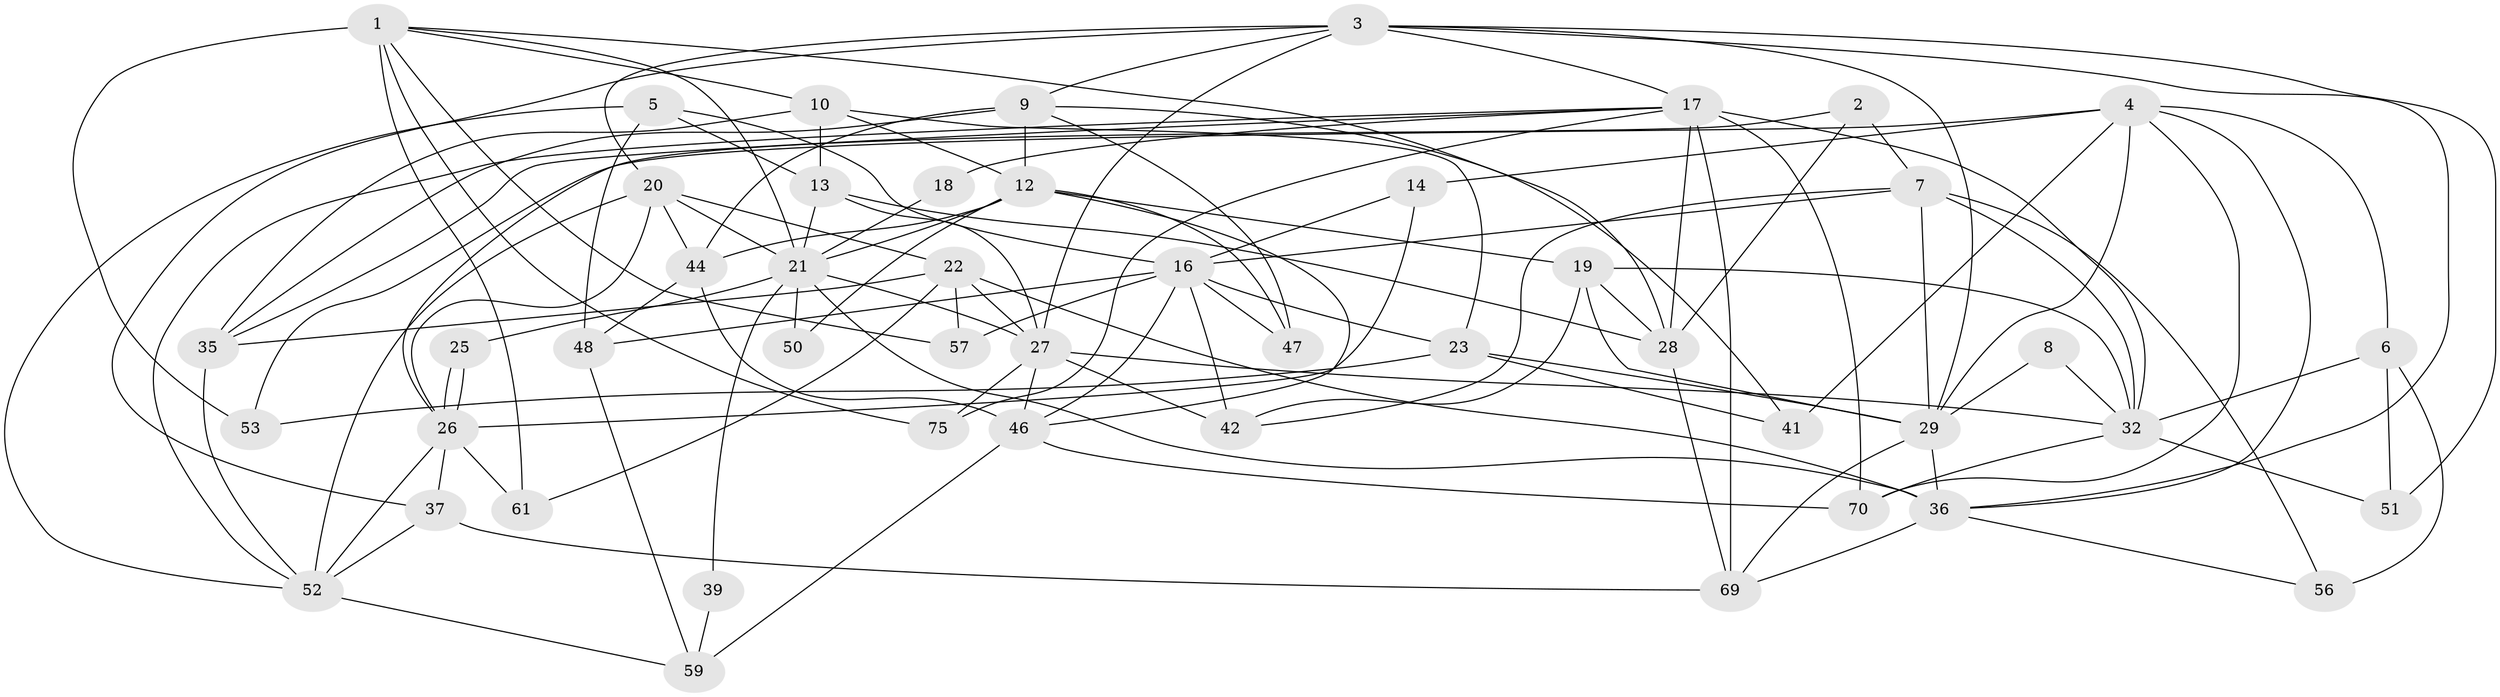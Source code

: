 // original degree distribution, {5: 0.2, 3: 0.30666666666666664, 4: 0.21333333333333335, 2: 0.12, 6: 0.13333333333333333, 7: 0.02666666666666667}
// Generated by graph-tools (version 1.1) at 2025/11/02/27/25 16:11:22]
// undirected, 48 vertices, 122 edges
graph export_dot {
graph [start="1"]
  node [color=gray90,style=filled];
  1 [super="+11"];
  2 [super="+15"];
  3 [super="+62"];
  4 [super="+58"];
  5;
  6;
  7 [super="+38"];
  8;
  9 [super="+68"];
  10 [super="+34"];
  12 [super="+24"];
  13 [super="+65"];
  14 [super="+30"];
  16 [super="+55"];
  17 [super="+31"];
  18;
  19 [super="+45"];
  20 [super="+33"];
  21 [super="+63"];
  22 [super="+66"];
  23;
  25;
  26 [super="+71"];
  27 [super="+54"];
  28 [super="+40"];
  29 [super="+74"];
  32 [super="+49"];
  35;
  36 [super="+64"];
  37;
  39;
  41;
  42 [super="+43"];
  44 [super="+60"];
  46;
  47;
  48;
  50;
  51;
  52 [super="+67"];
  53 [super="+72"];
  56;
  57;
  59;
  61;
  69;
  70 [super="+73"];
  75;
  1 -- 28;
  1 -- 75;
  1 -- 10;
  1 -- 61;
  1 -- 21;
  1 -- 57;
  1 -- 53;
  2 -- 7;
  2 -- 28;
  2 -- 26;
  3 -- 36;
  3 -- 37;
  3 -- 51;
  3 -- 20;
  3 -- 17;
  3 -- 29;
  3 -- 9;
  3 -- 27;
  4 -- 41;
  4 -- 36;
  4 -- 6;
  4 -- 70;
  4 -- 29;
  4 -- 14;
  4 -- 53;
  5 -- 13 [weight=2];
  5 -- 48;
  5 -- 16;
  5 -- 52;
  6 -- 32;
  6 -- 56;
  6 -- 51;
  7 -- 29;
  7 -- 56;
  7 -- 16;
  7 -- 32;
  7 -- 42;
  8 -- 29;
  8 -- 32;
  9 -- 47;
  9 -- 12;
  9 -- 35;
  9 -- 41;
  9 -- 44;
  10 -- 23;
  10 -- 35;
  10 -- 12;
  10 -- 13;
  12 -- 46;
  12 -- 44;
  12 -- 50;
  12 -- 21;
  12 -- 47;
  12 -- 19;
  13 -- 28;
  13 -- 21;
  13 -- 27;
  14 -- 16;
  14 -- 26;
  16 -- 46;
  16 -- 42;
  16 -- 47;
  16 -- 48;
  16 -- 23;
  16 -- 57;
  17 -- 69;
  17 -- 35;
  17 -- 28;
  17 -- 32;
  17 -- 52;
  17 -- 75;
  17 -- 18;
  17 -- 70;
  18 -- 21;
  19 -- 42;
  19 -- 29;
  19 -- 32;
  19 -- 28;
  20 -- 26;
  20 -- 21;
  20 -- 22;
  20 -- 52;
  20 -- 44;
  21 -- 27;
  21 -- 25;
  21 -- 50;
  21 -- 36;
  21 -- 39;
  22 -- 35;
  22 -- 57;
  22 -- 61;
  22 -- 36;
  22 -- 27;
  23 -- 41;
  23 -- 53;
  23 -- 29;
  25 -- 26;
  25 -- 26;
  26 -- 52;
  26 -- 61;
  26 -- 37;
  27 -- 46;
  27 -- 32;
  27 -- 75;
  27 -- 42;
  28 -- 69;
  29 -- 36;
  29 -- 69;
  32 -- 51;
  32 -- 70;
  35 -- 52;
  36 -- 56;
  36 -- 69;
  37 -- 52;
  37 -- 69;
  39 -- 59;
  44 -- 46;
  44 -- 48;
  46 -- 59;
  46 -- 70;
  48 -- 59;
  52 -- 59;
}
